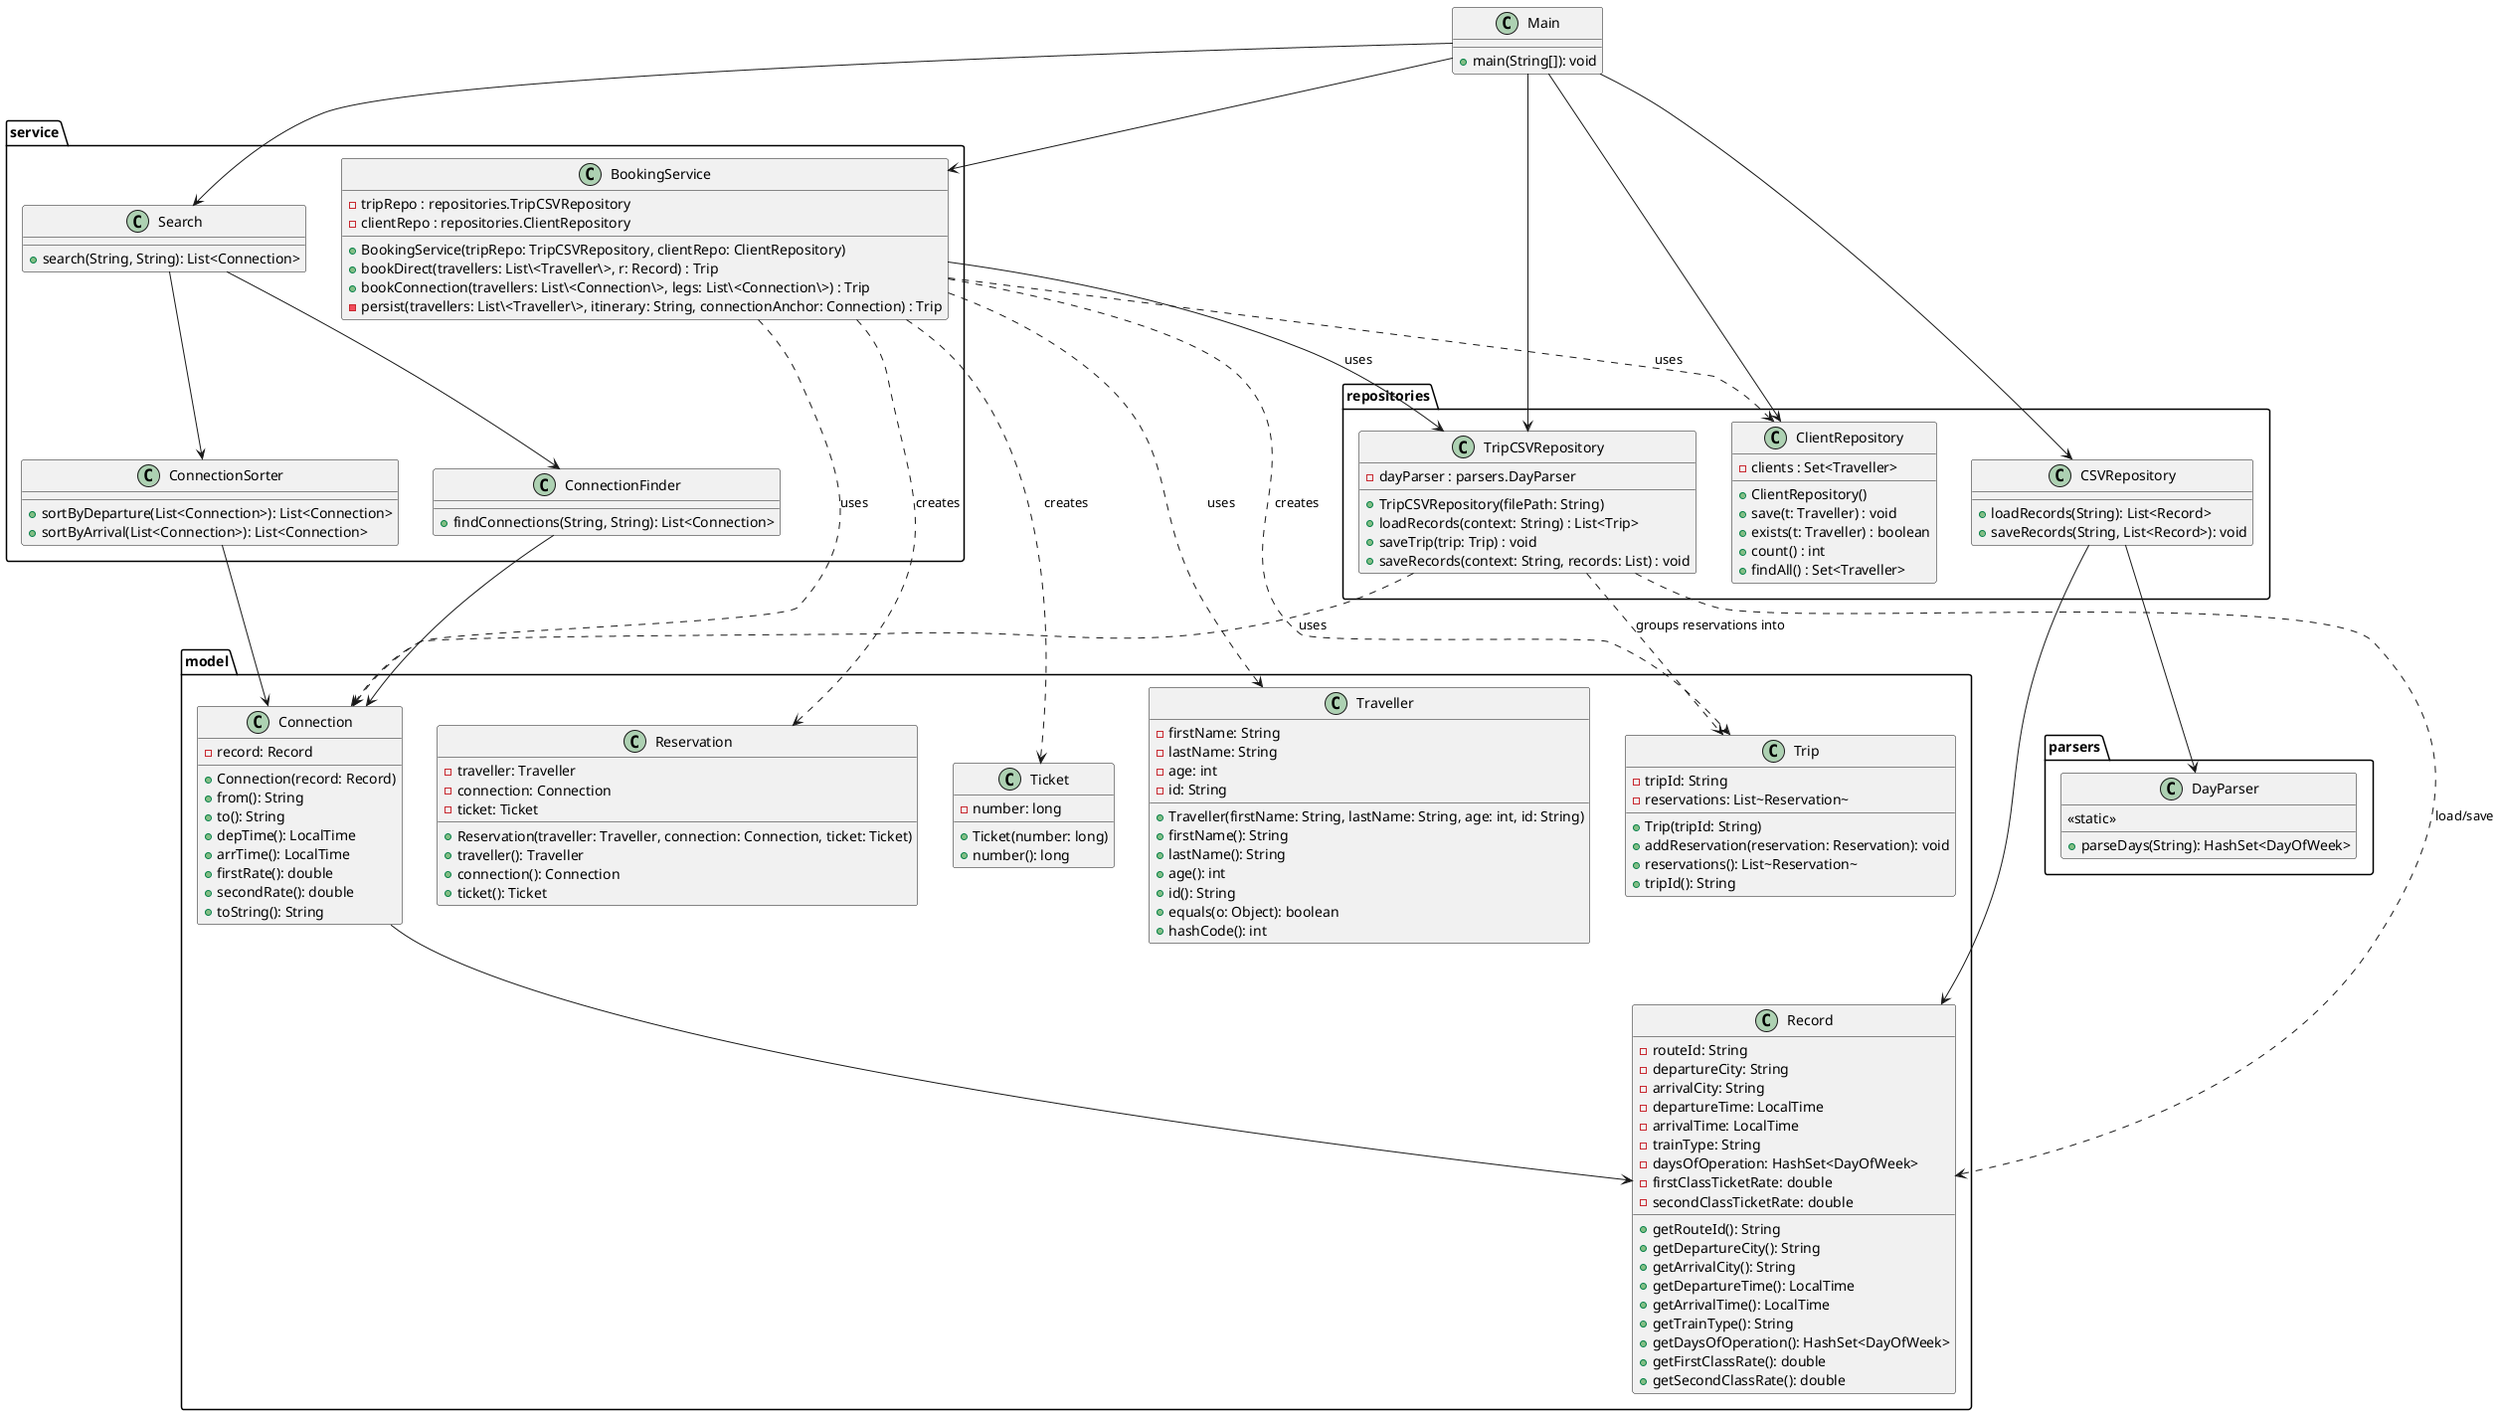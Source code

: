 @startuml

package model {
    class Record {
        - routeId: String
        - departureCity: String
        - arrivalCity: String
        - departureTime: LocalTime
        - arrivalTime: LocalTime
        - trainType: String
        - daysOfOperation: HashSet<DayOfWeek>
        - firstClassTicketRate: double
        - secondClassTicketRate: double
        + getRouteId(): String
        + getDepartureCity(): String
        + getArrivalCity(): String
        + getDepartureTime(): LocalTime
        + getArrivalTime(): LocalTime
        + getTrainType(): String
        + getDaysOfOperation(): HashSet<DayOfWeek>
        + getFirstClassRate(): double
        + getSecondClassRate(): double
    }
    class Connection {
        - record: Record
        + Connection(record: Record)
        + from(): String
        + to(): String
        + depTime(): LocalTime
        + arrTime(): LocalTime
        + firstRate(): double
        + secondRate(): double
        + toString(): String
    }

        class Trip {
        - tripId: String
        - reservations: List~Reservation~
        + Trip(tripId: String)
        + addReservation(reservation: Reservation): void
        + reservations(): List~Reservation~
        + tripId(): String
    }

    class Reservation {
        - traveller: Traveller
        - connection: Connection
        - ticket: Ticket
        + Reservation(traveller: Traveller, connection: Connection, ticket: Ticket)
        + traveller(): Traveller
        + connection(): Connection
        + ticket(): Ticket
    }
      class Ticket {
    - number: long
    + Ticket(number: long)
    + number(): long
  }

  class Traveller {
    - firstName: String
    - lastName: String
    - age: int
    - id: String
    + Traveller(firstName: String, lastName: String, age: int, id: String)
    + firstName(): String
    + lastName(): String
    + age(): int
    + id(): String
    + equals(o: Object): boolean
    + hashCode(): int
  }
}

package parsers {
    class DayParser {
        + parseDays(String): HashSet<DayOfWeek>
        <<static>>
    }
}

package repositories {
    class CSVRepository {
        + loadRecords(String): List<Record>
        + saveRecords(String, List<Record>): void
    }
    class TripCSVRepository {
        - dayParser : parsers.DayParser
        + TripCSVRepository(filePath: String)
        + loadRecords(context: String) : List<Trip>
        + saveTrip(trip: Trip) : void
        + saveRecords(context: String, records: List) : void
    }
      class ClientRepository {
    - clients : Set<Traveller>
    + ClientRepository()
    + save(t: Traveller) : void
    + exists(t: Traveller) : boolean
    + count() : int
    + findAll() : Set<Traveller>
  }
}

package service {
    class ConnectionFinder {
        + findConnections(String, String): List<Connection>
    }
    class ConnectionSorter {
        + sortByDeparture(List<Connection>): List<Connection>
        + sortByArrival(List<Connection>): List<Connection>
    }
    class Search {
        + search(String, String): List<Connection>
    }
      class BookingService {
    - tripRepo : repositories.TripCSVRepository
    - clientRepo : repositories.ClientRepository
    + BookingService(tripRepo: TripCSVRepository, clientRepo: ClientRepository)
    + bookDirect(travellers: List\<Traveller\>, r: Record) : Trip
    + bookConnection(travellers: List\<Connection\>, legs: List\<Connection\>) : Trip
    - persist(travellers: List\<Traveller\>, itinerary: String, connectionAnchor: Connection) : Trip
  }
}

class Main {
    + main(String[]): void
}

' Relationships
Main --> CSVRepository
Main --> Search
Main --> BookingService
Main --> ClientRepository
Main --> TripCSVRepository
CSVRepository --> Record
Connection --> Record
ConnectionFinder --> Connection
ConnectionSorter --> Connection
Search --> ConnectionFinder
Search --> ConnectionSorter
CSVRepository --> DayParser
TripCSVRepository ..> Record : "load/save"
TripCSVRepository ..> Trip : "groups reservations into"
TripCSVRepository ..> Connection : "uses"
BookingService --> TripCSVRepository : uses
BookingService ..> ClientRepository : uses
BookingService ..> Trip : creates
BookingService ..> Traveller : uses
BookingService ..> Connection : uses
BookingService ..> Reservation : creates
BookingService ..> Ticket : creates
@enduml
